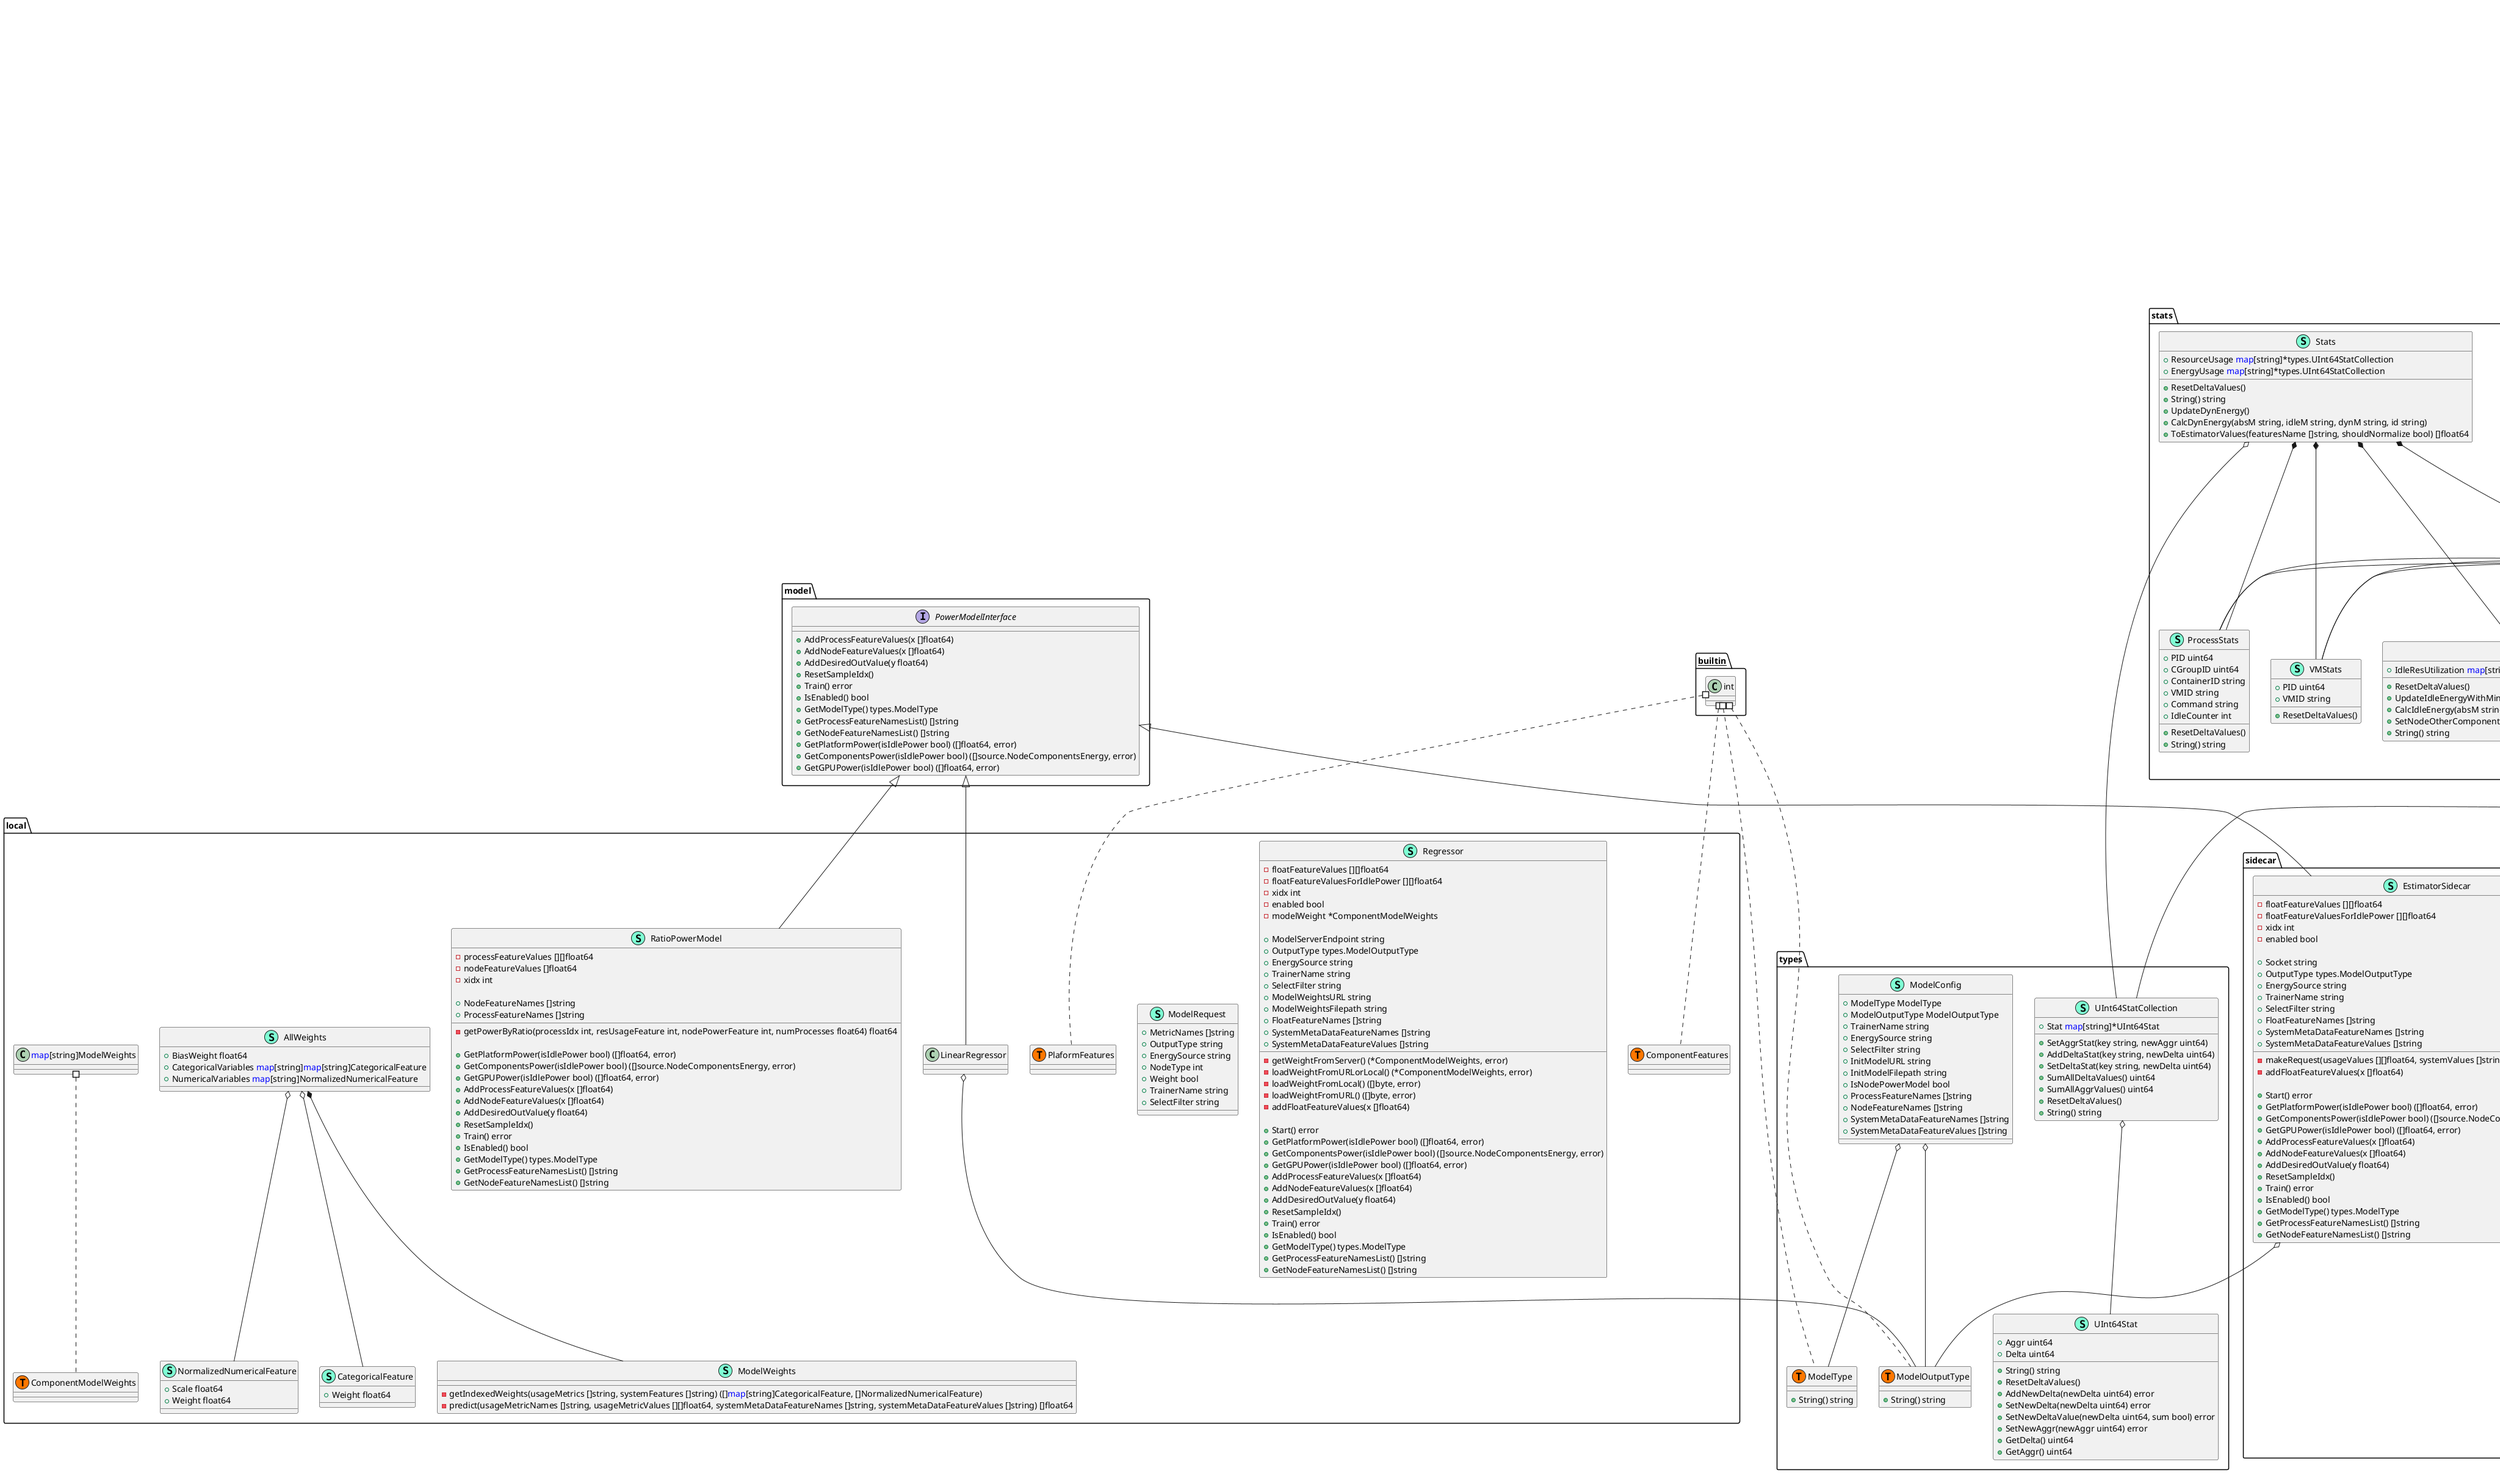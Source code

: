 @startuml
namespace attacher {
    class BccModuleTables << (S,Aquamarine) >> {
        + Module *bcc.Module
        + Table *bcc.Table
        + TableName string
        + CPUFreqTable *bcc.Table

    }
    class ProcessBPFMetrics << (S,Aquamarine) >> {
        + CGroupID uint64
        + ThreadPID uint64
        + PID uint64
        + ProcessRunTime uint64
        + TaskClockTime uint64
        + CPUCycles uint64
        + CPUInstr uint64
        + CacheMisses uint64
        + PageCacheHit uint64
        + VecNR []uint16
        + Command []byte

    }
    class perfCounter << (S,Aquamarine) >> {
        - enabled bool

        + EvType int
        + EvConfig int

    }
}


"attacher.BccModuleTables" o-- "bcc.Module"
"attacher.BccModuleTables" o-- "bcc.Table"

namespace bpf {
    class bpf.ProcessBPFMetrics << (T, #FF7700) >>  {
    }
    class "attacher.ProcessBPFMetrics" as attacherProcessBPFMetrics {
        'This class was created so that we can correctly have an alias pointing to this name. Since it contains dots that can break namespaces
    }
}



namespace bpfassets {
    class asset << (S,Aquamarine) >> {
        - bytes []byte
        - info os.FileInfo

    }
    class bindataFileInfo << (S,Aquamarine) >> {
        - name string
        - size int64
        - mode os.FileMode
        - modTime time.Time

        + Name() string
        + Size() int64
        + Mode() os.FileMode
        + ModTime() time.Time
        + IsDir() bool
        + Sys() <font color=blue>interface</font>{}

    }
    class bintree << (S,Aquamarine) >> {
        + Func <font color=blue>func</font>() (*asset, error)
        + Children <font color=blue>map</font>[string]*bintree

    }
}


"bpfassets.bintree" o-- "bpfassets.bintree"

namespace cgroup {
    interface CCgroupStatHandler  {
        + SetCGroupStat(containerID string, CgroupStatMap <font color=blue>map</font>[string]*types.UInt64StatCollection) error

    }
    class CCgroupV1StatManager << (S,Aquamarine) >> {
        - manager cgroups.Cgroup

        + SetCGroupStat(containerID string, cgroupStatMap <font color=blue>map</font>[string]*types.UInt64StatCollection) error

    }
    class CCgroupV2StatManager << (S,Aquamarine) >> {
        - manager cgroups.Manager

        + SetCGroupStat(containerID string, cgroupStatMap <font color=blue>map</font>[string]*types.UInt64StatCollection) error

    }
    class ContainerInfo << (S,Aquamarine) >> {
        + ContainerID string
        + ContainerName string
        + PodName string
        + Namespace string

    }
}

"cgroup.CCgroupStatHandler" <|-- "cgroup.CCgroupV1StatManager"
"cgroup.CCgroupStatHandler" <|-- "cgroup.CCgroupV2StatManager"


namespace collector {
    class Collector << (S,Aquamarine) >> {
        + NodeStats stats.NodeStats
        + ProcessStats <font color=blue>map</font>[uint64]*stats.ProcessStats
        + ContainerStats <font color=blue>map</font>[string]*stats.ContainerStats
        + VMStats <font color=blue>map</font>[string]*stats.VMStats

        - resetDeltaValue() 
        - updateResourceUtilizationMetrics() 
        - updateNodeAvgCPUFrequencyFromEBPF() 
        - updateNodeResourceUtilizationMetrics(wg *sync.WaitGroup) 
        - updateProcessResourceUtilizationMetrics(wg *sync.WaitGroup) 
        - updateContainerResourceUtilizationMetrics() 
        - handleIdlingProcess(pStat *stats.ProcessStats) 
        - handleInactiveContainers(foundContainer <font color=blue>map</font>[string]bool) 
        - handleInactiveVM(foundVM <font color=blue>map</font>[string]bool) 
        - printDebugMetrics() 
        - createContainerStatsIfNotExist(containerID string, cGroupID uint64, pid uint64, withCGroupID bool) 

        + Initialize() error
        + Destroy() 
        + Update() 
        + UpdateEnergyUtilizationMetrics() 
        + UpdateNodeEnergyUtilizationMetrics() 
        + UpdateProcessEnergyUtilizationMetrics() 
        + AggregateProcessResourceUtilizationMetrics() 
        + AggregateProcessEnergyUtilizationMetrics() 

    }
}


"collector.Collector" o-- "stats.ContainerStats"
"collector.Collector" o-- "stats.NodeStats"
"collector.Collector" o-- "stats.ProcessStats"
"collector.Collector" o-- "stats.VMStats"

namespace components {
    interface powerInterface  {
        + GetName() string
        + GetAbsEnergyFromDram() (uint64, error)
        + GetAbsEnergyFromCore() (uint64, error)
        + GetAbsEnergyFromUncore() (uint64, error)
        + GetAbsEnergyFromPackage() (uint64, error)
        + GetAbsEnergyFromNodeComponents() <font color=blue>map</font>[int]source.NodeComponentsEnergy
        + StopPower() 
        + IsSystemCollectionSupported() bool

    }
}



namespace config {
    interface Client  {
        - getUnixName() (unix.Utsname, error)
        - getCgroupV2File() string

    }
    class config << (S,Aquamarine) >> {
        - getUnixName() (unix.Utsname, error)
        - getCgroupV2File() string

    }
}

"config.Client" <|-- "config.config"


namespace container {
    class collector << (S,Aquamarine) >> {
        - descriptions <font color=blue>map</font>[string]*prometheus.Desc
        - collectors <font color=blue>map</font>[string]metricfactory.PromMetric

        + ContainerStats <font color=blue>map</font>[string]*stats.ContainerStats
        + Mx *sync.Mutex

        - initMetrics() 
        - collectTotalEnergyMetrics(ch <font color=blue>chan</font> prometheus.Metric, container *stats.ContainerStats) 

        + Describe(ch <font color=blue>chan</font> *prometheus.Desc) 
        + Collect(ch <font color=blue>chan</font> prometheus.Metric) 

    }
}


"container.collector" o-- "stats.ContainerStats"
"container.collector" o-- "sync.Mutex"

namespace gpu {
    interface acceleratorInterface  {
        + GetName() string
        + Init() error
        + Shutdown() bool
        + GetGpus() []<font color=blue>interface</font>{}
        + GetAbsEnergyFromGPU() []uint32
        + GetProcessResourceUtilizationPerDevice(device <font color=blue>interface</font>{}, since time.Duration) (<font color=blue>map</font>[uint32]source.ProcessUtilizationSample, error)
        + IsGPUCollectionSupported() bool
        + SetGPUCollectionSupported( bool) 

    }
}



namespace kubelet {
    class KubeletPodLister << (S,Aquamarine) >> {
        + ListPods() (*[]v1.Pod, error)

    }
}



namespace kubernetes {
    class ObjListWatcher << (S,Aquamarine) >> {
        - k8sCli *kubernetes.Clientset
        - informer cache.SharedInformer
        - stopChannel <font color=blue>chan</font> <font color=blue>struct</font>{}

        + Mx *sync.Mutex
        + ResourceKind string
        + ContainerStats *<font color=blue>map</font>[string]*stats.ContainerStats

        - handleUpdate(oldObj <font color=blue>interface</font>{}, newObj <font color=blue>interface</font>{}) 
        - handleAdd(obj <font color=blue>interface</font>{}) 
        - fillInfo(pod *v1.Pod, containers []v1.ContainerStatus) error
        - handleDeleted(obj <font color=blue>interface</font>{}) 
        - deleteInfo(containers []v1.ContainerStatus) 

        + Run() 
        + Stop() 

    }
}


"kubernetes.ObjListWatcher" o-- "stats.ContainerStats"
"kubernetes.ObjListWatcher" o-- "sync.Mutex"

namespace local {
    class AllWeights << (S,Aquamarine) >> {
        + BiasWeight float64
        + CategoricalVariables <font color=blue>map</font>[string]<font color=blue>map</font>[string]CategoricalFeature
        + NumericalVariables <font color=blue>map</font>[string]NormalizedNumericalFeature

    }
    class CategoricalFeature << (S,Aquamarine) >> {
        + Weight float64

    }
    class Regressor << (S,Aquamarine) >> {
        - floatFeatureValues [][]float64
        - floatFeatureValuesForIdlePower [][]float64
        - xidx int
        - enabled bool
        - modelWeight *ComponentModelWeights

        + ModelServerEndpoint string
        + OutputType types.ModelOutputType
        + EnergySource string
        + TrainerName string
        + SelectFilter string
        + ModelWeightsURL string
        + ModelWeightsFilepath string
        + FloatFeatureNames []string
        + SystemMetaDataFeatureNames []string
        + SystemMetaDataFeatureValues []string

        - getWeightFromServer() (*ComponentModelWeights, error)
        - loadWeightFromURLorLocal() (*ComponentModelWeights, error)
        - loadWeightFromLocal() ([]byte, error)
        - loadWeightFromURL() ([]byte, error)
        - addFloatFeatureValues(x []float64) 

        + Start() error
        + GetPlatformPower(isIdlePower bool) ([]float64, error)
        + GetComponentsPower(isIdlePower bool) ([]source.NodeComponentsEnergy, error)
        + GetGPUPower(isIdlePower bool) ([]float64, error)
        + AddProcessFeatureValues(x []float64) 
        + AddNodeFeatureValues(x []float64) 
        + AddDesiredOutValue(y float64) 
        + ResetSampleIdx() 
        + Train() error
        + IsEnabled() bool
        + GetModelType() types.ModelType
        + GetProcessFeatureNamesList() []string
        + GetNodeFeatureNamesList() []string

    }
    class ModelRequest << (S,Aquamarine) >> {
        + MetricNames []string
        + OutputType string
        + EnergySource string
        + NodeType int
        + Weight bool
        + TrainerName string
        + SelectFilter string

    }
    class ModelWeights << (S,Aquamarine) >> {
        - getIndexedWeights(usageMetrics []string, systemFeatures []string) ([]<font color=blue>map</font>[string]CategoricalFeature, []NormalizedNumericalFeature)
        - predict(usageMetricNames []string, usageMetricValues [][]float64, systemMetaDataFeatureNames []string, systemMetaDataFeatureValues []string) []float64

    }
    class NormalizedNumericalFeature << (S,Aquamarine) >> {
        + Scale float64
        + Weight float64

    }
    class RatioPowerModel << (S,Aquamarine) >> {
        - processFeatureValues [][]float64
        - nodeFeatureValues []float64
        - xidx int

        + NodeFeatureNames []string
        + ProcessFeatureNames []string

        - getPowerByRatio(processIdx int, resUsageFeature int, nodePowerFeature int, numProcesses float64) float64

        + GetPlatformPower(isIdlePower bool) ([]float64, error)
        + GetComponentsPower(isIdlePower bool) ([]source.NodeComponentsEnergy, error)
        + GetGPUPower(isIdlePower bool) ([]float64, error)
        + AddProcessFeatureValues(x []float64) 
        + AddNodeFeatureValues(x []float64) 
        + AddDesiredOutValue(y float64) 
        + ResetSampleIdx() 
        + Train() error
        + IsEnabled() bool
        + GetModelType() types.ModelType
        + GetProcessFeatureNamesList() []string
        + GetNodeFeatureNamesList() []string

    }
    class local.ComponentFeatures << (T, #FF7700) >>  {
    }
    class local.ComponentModelWeights << (T, #FF7700) >>  {
    }
    class local.PlaformFeatures << (T, #FF7700) >>  {
    }
}
"local.AllWeights" *-- "local.ModelWeights"

"model.PowerModelInterface" <|-- "local.LinearRegressor"
"model.PowerModelInterface" <|-- "local.RatioPowerModel"

"local.AllWeights" o-- "local.CategoricalFeature"
"local.AllWeights" o-- "local.NormalizedNumericalFeature"
"local.LinearRegressor" o-- "types.ModelOutputType"

namespace manager {
    class CollectorManager << (S,Aquamarine) >> {
        + StatsCollector *collector.Collector
        + PrometheusCollector *metrics.PrometheusExporter
        + Watcher *kubernetes.ObjListWatcher

        + Start() error

    }
}


"manager.CollectorManager" o-- "collector.Collector"
"manager.CollectorManager" o-- "kubernetes.ObjListWatcher"
"manager.CollectorManager" o-- "metrics.PrometheusExporter"

namespace metricfactory {
    interface PromMetric  {
        + Desc() *prometheus.Desc
        + MustMetric(value float64, labelValues ...string) prometheus.Metric

    }
    class bpfGauge << (S,Aquamarine) >> {
        - desc *prometheus.Desc

        + Desc() *prometheus.Desc
        + MustMetric(value float64, labelValues ...string) prometheus.Metric

    }
    class promCounter << (S,Aquamarine) >> {
        - desc *prometheus.Desc

        + Desc() *prometheus.Desc
        + MustMetric(value float64, labelValues ...string) prometheus.Metric

    }
}

"metricfactory.PromMetric" <|-- "metricfactory.bpfGauge"
"metricfactory.PromMetric" <|-- "metricfactory.promCounter"


namespace metrics {
    class PrometheusExporter << (S,Aquamarine) >> {
        + ProcessStatsCollector prometheus.Collector
        + ContainerStatsCollector prometheus.Collector
        + VMStatsCollector prometheus.Collector
        + NodeStatsCollector prometheus.Collector
        + Mx sync.Mutex

        + NewProcessCollector(processMetrics <font color=blue>map</font>[uint64]*stats.ProcessStats) 
        + NewContainerCollector(containerMetrics <font color=blue>map</font>[string]*stats.ContainerStats) 
        + NewVMCollector(vmMetrics <font color=blue>map</font>[string]*stats.VMStats) 
        + NewNodeCollector(nodeMetrics *stats.NodeStats) 
        + RegisterMetrics() *prometheus.Registry

    }
}


"metrics.PrometheusExporter" o-- "prometheus.Collector"
"metrics.PrometheusExporter" o-- "sync.Mutex"

namespace model {
    interface PowerModelInterface  {
        + AddProcessFeatureValues(x []float64) 
        + AddNodeFeatureValues(x []float64) 
        + AddDesiredOutValue(y float64) 
        + ResetSampleIdx() 
        + Train() error
        + IsEnabled() bool
        + GetModelType() types.ModelType
        + GetProcessFeatureNamesList() []string
        + GetNodeFeatureNamesList() []string
        + GetPlatformPower(isIdlePower bool) ([]float64, error)
        + GetComponentsPower(isIdlePower bool) ([]source.NodeComponentsEnergy, error)
        + GetGPUPower(isIdlePower bool) ([]float64, error)

    }
}



namespace node {
    class collector << (S,Aquamarine) >> {
        - descriptions <font color=blue>map</font>[string]*prometheus.Desc
        - collectors <font color=blue>map</font>[string]metricfactory.PromMetric

        + NodeStats *stats.NodeStats
        + Mx *sync.Mutex

        - initMetrics() 

        + Describe(ch <font color=blue>chan</font> *prometheus.Desc) 
        + Collect(ch <font color=blue>chan</font> prometheus.Metric) 

    }
}


"node.collector" o-- "stats.NodeStats"
"node.collector" o-- "sync.Mutex"

namespace nodecred {
    interface NodeCredInterface  {
        + GetNodeCredByNodeName(nodeName string, target string) (<font color=blue>map</font>[string]string, error)
        + IsSupported(info <font color=blue>map</font>[string]string) bool

    }
    class csvNodeCred << (S,Aquamarine) >> {
        + GetNodeCredByNodeName(nodeName string, target string) (<font color=blue>map</font>[string]string, error)
        + IsSupported(info <font color=blue>map</font>[string]string) bool

    }
}

"nodecred.NodeCredInterface" <|-- "nodecred.csvNodeCred"


namespace platform {
    class dummy << (S,Aquamarine) >> {
        + GetName() string
        + IsSystemCollectionSupported() bool
        + StopPower() 
        + GetAbsEnergyFromPlatform() (<font color=blue>map</font>[string]float64, error)

    }
    interface powerInterface  {
        + GetName() string
        + GetAbsEnergyFromPlatform() (<font color=blue>map</font>[string]float64, error)
        + StopPower() 
        + IsSystemCollectionSupported() bool

    }
}

"platform.powerInterface" <|-- "platform.dummy"


namespace process {
    class collector << (S,Aquamarine) >> {
        - descriptions <font color=blue>map</font>[string]*prometheus.Desc
        - collectors <font color=blue>map</font>[string]metricfactory.PromMetric

        + ProcessStats <font color=blue>map</font>[uint64]*stats.ProcessStats
        + Mx *sync.Mutex

        - initMetrics() 

        + Describe(ch <font color=blue>chan</font> *prometheus.Desc) 
        + Collect(ch <font color=blue>chan</font> prometheus.Metric) 

    }
}


"process.collector" o-- "stats.ProcessStats"
"process.collector" o-- "sync.Mutex"

namespace qat {
    interface qatInterface  {
        + Init() error
        + Shutdown() bool
        + GetQATs() <font color=blue>map</font>[string]<font color=blue>interface</font>{}
        + GetQATUtilization(device <font color=blue>map</font>[string]<font color=blue>interface</font>{}) (<font color=blue>map</font>[string]source.DeviceUtilizationSample, error)
        + IsQATCollectionSupported() bool
        + SetQATCollectionSupported( bool) 

    }
}



namespace sidecar {
    class ComponentPowerResponse << (S,Aquamarine) >> {
        + Powers <font color=blue>map</font>[string][]float64
        + Message string

    }
    class EstimatorSidecar << (S,Aquamarine) >> {
        - floatFeatureValues [][]float64
        - floatFeatureValuesForIdlePower [][]float64
        - xidx int
        - enabled bool

        + Socket string
        + OutputType types.ModelOutputType
        + EnergySource string
        + TrainerName string
        + SelectFilter string
        + FloatFeatureNames []string
        + SystemMetaDataFeatureNames []string
        + SystemMetaDataFeatureValues []string

        - makeRequest(usageValues [][]float64, systemValues []string) (<font color=blue>interface</font>{}, error)
        - addFloatFeatureValues(x []float64) 

        + Start() error
        + GetPlatformPower(isIdlePower bool) ([]float64, error)
        + GetComponentsPower(isIdlePower bool) ([]source.NodeComponentsEnergy, error)
        + GetGPUPower(isIdlePower bool) ([]float64, error)
        + AddProcessFeatureValues(x []float64) 
        + AddNodeFeatureValues(x []float64) 
        + AddDesiredOutValue(y float64) 
        + ResetSampleIdx() 
        + Train() error
        + IsEnabled() bool
        + GetModelType() types.ModelType
        + GetProcessFeatureNamesList() []string
        + GetNodeFeatureNamesList() []string

    }
    class PlatformPowerResponse << (S,Aquamarine) >> {
        + Powers []float64
        + Message string

    }
    class PowerRequest << (S,Aquamarine) >> {
        + FloatFeatureNames []string
        + UsageValues [][]float64
        + OutputType string
        + EnergySource string
        + SystemMetaDataFeatureNames []string
        + SystemMetaDataFeatureValues []string
        + TrainerName string
        + SelectFilter string

    }
}

"model.PowerModelInterface" <|-- "sidecar.EstimatorSidecar"

"sidecar.EstimatorSidecar" o-- "types.ModelOutputType"

namespace source {
    class ACPI << (S,Aquamarine) >> {
        - powerPath string

        + CollectEnergy bool

        + GetName() string
        + StopPower() 
        + GetCPUCoreFrequency() <font color=blue>map</font>[int32]uint64
        + IsSystemCollectionSupported() bool
        + IsHWMONCollectionSupported() bool
        + GetAbsEnergyFromPlatform() (<font color=blue>map</font>[string]float64, error)

    }
    class Actions << (S,Aquamarine) >> {
        + PowerPowerSupplyReset PowerPowerSupplyReset

    }
    class ApmXgeneSysfs << (S,Aquamarine) >> {
        - currTime time.Time

        + GetName() string
        + IsSystemCollectionSupported() bool
        + GetAbsEnergyFromDram() (uint64, error)
        + GetAbsEnergyFromCore() (uint64, error)
        + GetAbsEnergyFromUncore() (uint64, error)
        + GetAbsEnergyFromPackage() (uint64, error)
        + GetAbsEnergyFromNodeComponents() <font color=blue>map</font>[int]NodeComponentsEnergy
        + StopPower() 

    }
    class DeviceUtilizationSample << (S,Aquamarine) >> {
        + SampleCnt uint64
        + PciTransCnt uint64
        + Latency uint64
        + BwIn uint64
        + BwOut uint64
        + CprUtil uint64
        + DcprUtil uint64
        + XltUtil uint64
        + CphUtil uint64
        + AthUtil uint64

    }
    class GPUDummy << (S,Aquamarine) >> {
        - collectionSupported bool

        + GetName() string
        + Init() error
        + Shutdown() bool
        + GetAbsEnergyFromGPU() []uint32
        + GetGpus() []<font color=blue>interface</font>{}
        + GetProcessResourceUtilizationPerDevice(device <font color=blue>interface</font>{}, since time.Duration) (<font color=blue>map</font>[uint32]ProcessUtilizationSample, error)
        + IsGPUCollectionSupported() bool
        + SetGPUCollectionSupported(supported bool) 

    }
    class GPUNvml << (S,Aquamarine) >> {
        - collectionSupported bool

        + GetName() string
        + Init() error
        + Shutdown() bool
        + GetGpus() []<font color=blue>interface</font>{}
        + GetAbsEnergyFromGPU() []uint32
        + GetProcessResourceUtilizationPerDevice(device <font color=blue>interface</font>{}, since time.Duration) (<font color=blue>map</font>[uint32]ProcessUtilizationSample, error)
        + IsGPUCollectionSupported() bool
        + SetGPUCollectionSupported(supported bool) 

    }
    class InputRanges << (S,Aquamarine) >> {
        + InputType string
        + MinimumVoltage int
        + MaximumVoltage int
        + OutputWattage int

    }
    class NodeComponentsEnergy << (S,Aquamarine) >> {
        + Core uint64
        + DRAM uint64
        + Uncore uint64
        + Pkg uint64

        + String() string

    }
    class PowerControl << (S,Aquamarine) >> {
        + OdataID string
        + MemberID string
        + Name string
        + PowerConsumedWatts int
        + PowerRequestedWatts int
        + PowerAvailableWatts int
        + PowerCapacityWatts int
        + PowerAllocatedWatts int
        + PowerMetrics PowerMetrics
        + PowerLimit PowerLimit
        + RelatedItem []RelatedItem
        + Status Status

    }
    class PowerDummy << (S,Aquamarine) >> {
        + GetName() string
        + IsSystemCollectionSupported() bool
        + StopPower() 
        + GetAbsEnergyFromDram() (uint64, error)
        + GetAbsEnergyFromCore() (uint64, error)
        + GetAbsEnergyFromUncore() (uint64, error)
        + GetAbsEnergyFromPackage() (uint64, error)
        + GetAbsEnergyFromNodeComponents() <font color=blue>map</font>[int]NodeComponentsEnergy

    }
    class PowerEstimate << (S,Aquamarine) >> {
        + GetName() string
        + IsSystemCollectionSupported() bool
        + StopPower() 
        + GetAbsEnergyFromDram() (uint64, error)
        + GetAbsEnergyFromCore() (uint64, error)
        + GetAbsEnergyFromUncore() (uint64, error)
        + GetAbsEnergyFromPackage() (uint64, error)
        + GetAbsEnergyFromNodeComponents() <font color=blue>map</font>[int]NodeComponentsEnergy

    }
    class PowerEstimateData << (S,Aquamarine) >> {
        + Architecture string
        + MinWatts float64
        + MaxWatts float64
        + PerGBWatts float64

    }
    class PowerHMC << (S,Aquamarine) >> {
        + GetName() string
        + StopPower() 
        + IsSystemCollectionSupported() bool
        + GetAbsEnergyFromPlatform() (<font color=blue>map</font>[string]float64, error)

    }
    class PowerLimit << (S,Aquamarine) >> {
        + LimitInWatts int
        + LimitException string
        + CorrectionInMs int

    }
    class PowerMSR << (S,Aquamarine) >> {
        + GetName() string
        + IsSystemCollectionSupported() bool
        + GetAbsEnergyFromDram() (uint64, error)
        + GetAbsEnergyFromCore() (uint64, error)
        + GetAbsEnergyFromUncore() (uint64, error)
        + GetAbsEnergyFromPackage() (uint64, error)
        + GetAbsEnergyFromNodeComponents() <font color=blue>map</font>[int]NodeComponentsEnergy
        + StopPower() 

    }
    class PowerMetrics << (S,Aquamarine) >> {
        + IntervalInMin int
        + MinConsumedWatts int
        + MaxConsumedWatts int
        + AverageConsumedWatts int

    }
    class PowerPowerSupplyReset << (S,Aquamarine) >> {
        + Target string

    }
    class PowerSupplies << (S,Aquamarine) >> {
        + OdataID string
        + MemberID string
        + Name string
        + Status Status
        + PowerSupplyType string
        + LineInputVoltageType string
        + LineInputVoltage int
        + PowerCapacityWatts int
        + LastPowerOutputWatts int
        + Model string
        + Manufacturer string
        + FirmwareVersion string
        + SerialNumber string
        + PartNumber string
        + SparePartNumber string
        + InputRanges []InputRanges
        + RelatedItem []RelatedItem

    }
    class PowerSysfs << (S,Aquamarine) >> {
        + GetName() string
        + IsSystemCollectionSupported() bool
        + GetAbsEnergyFromDram() (uint64, error)
        + GetAbsEnergyFromCore() (uint64, error)
        + GetAbsEnergyFromUncore() (uint64, error)
        + GetAbsEnergyFromPackage() (uint64, error)
        + GetAbsEnergyFromNodeComponents() <font color=blue>map</font>[int]NodeComponentsEnergy
        + StopPower() 
        + GetMaxEnergyRangeFromDram() (uint64, error)
        + GetMaxEnergyRangeFromCore() (uint64, error)
        + GetMaxEnergyRangeFromUncore() (uint64, error)
        + GetMaxEnergyRangeFromPackage() (uint64, error)

    }
    class ProcessUtilizationSample << (S,Aquamarine) >> {
        + Pid uint32
        + TimeStamp uint64
        + SmUtil uint32
        + MemUtil uint32
        + EncUtil uint32
        + DecUtil uint32

    }
    class QATTelemetry << (S,Aquamarine) >> {
        - collectionSupported bool

        + GetName() string
        + Init() error
        + GetQATUtilization(devices <font color=blue>map</font>[string]<font color=blue>interface</font>{}) (<font color=blue>map</font>[string]DeviceUtilizationSample, error)
        + Shutdown() bool
        + GetQATs() <font color=blue>map</font>[string]<font color=blue>interface</font>{}
        + IsQATCollectionSupported() bool
        + SetQATCollectionSupported(supported bool) 

    }
    class RedFishClient << (S,Aquamarine) >> {
        - accessInfo RedfishAccessInfo
        - systems []*RedfishSystemPowerResult
        - ticker *time.Ticker
        - probeInterval time.Duration
        - mutex sync.Mutex

        + GetName() string
        + IsSystemCollectionSupported() bool
        + GetAbsEnergyFromPlatform() (<font color=blue>map</font>[string]float64, error)
        + StopPower() 

    }
    class RedfishAccessInfo << (S,Aquamarine) >> {
        + Username string
        + Password string
        + Host string

    }
    class RedfishPowerModel << (S,Aquamarine) >> {
        + OdataType string
        + ID string
        + Name string
        + PowerControl []PowerControl
        + Voltages []Voltages
        + PowerSupplies []PowerSupplies
        + Actions Actions
        + OdataID string

    }
    class RedfishSystemModel << (S,Aquamarine) >> {
        + OdataContext string
        + OdataID string
        + OdataType string
        + Description string
        + Members []<font color=blue>struct</font>{string}
        + MembersOdataCount int
        + Name string

    }
    class RedfishSystemPowerResult << (S,Aquamarine) >> {
        - system string
        - consumedWatts int
        - timestamp time.Time

    }
    class RelatedItem << (S,Aquamarine) >> {
        + OdataID string

    }
    class Status << (S,Aquamarine) >> {
        + State string
        + Health string

    }
    class Voltages << (S,Aquamarine) >> {
        + OdataID string
        + MemberID string
        + Name string
        + SensorNumber int
        + Status Status
        + ReadingVolts int
        + UpperThresholdNonCritical float64
        + UpperThresholdCritical int
        + UpperThresholdFatal int
        + LowerThresholdNonCritical float64
        + LowerThresholdCritical int
        + LowerThresholdFatal int
        + MinReadingRange int
        + MaxReadingRange int
        + PhysicalContext string
        + RelatedItem []RelatedItem

    }
    class qatDevInfo << (S,Aquamarine) >> {
        - addr string
        - datafile *os.File

    }
}

"platform.powerInterface" <|-- "source.ACPI"
"components.powerInterface" <|-- "source.ApmXgeneSysfs"
"gpu.acceleratorInterface" <|-- "source.GPUDummy"
"gpu.acceleratorInterface" <|-- "source.GPUNvml"
"components.powerInterface" <|-- "source.PowerDummy"
"components.powerInterface" <|-- "source.PowerEstimate"
"platform.powerInterface" <|-- "source.PowerHMC"
"components.powerInterface" <|-- "source.PowerMSR"
"components.powerInterface" <|-- "source.PowerSysfs"
"qat.qatInterface" <|-- "source.QATTelemetry"
"platform.powerInterface" <|-- "source.RedFishClient"

"source.Actions" o-- "source.PowerPowerSupplyReset"
"source.PowerControl" o-- "source.PowerLimit"
"source.PowerControl" o-- "source.PowerMetrics"
"source.PowerControl" o-- "source.RelatedItem"
"source.PowerControl" o-- "source.Status"
"source.PowerSupplies" o-- "source.InputRanges"
"source.PowerSupplies" o-- "source.RelatedItem"
"source.PowerSupplies" o-- "source.Status"
"source.RedfishPowerModel" o-- "source.Actions"
"source.RedfishPowerModel" o-- "source.PowerControl"
"source.RedfishPowerModel" o-- "source.PowerSupplies"
"source.RedfishPowerModel" o-- "source.Voltages"
"source.Voltages" o-- "source.RelatedItem"
"source.Voltages" o-- "source.Status"

namespace stats {
    class CPUModelData << (S,Aquamarine) >> {
        + Core string
        + Uarch string
        + Family string
        + Model string
        + Stepping string

    }
    class CPUS << (S,Aquamarine) >> {
        - cpusInfo []CPUModelData

    }
    class ContainerStats << (S,Aquamarine) >> {
        + PIDS <font color=blue>map</font>[uint64]bool
        + ContainerID string
        + ContainerName string
        + PodName string
        + Namespace string
        + CgroupStatHandler cgroup.CCgroupStatHandler
        + CgroupStatMap <font color=blue>map</font>[string]*types.UInt64StatCollection

        + ResetDeltaValues() 
        + SetLatestProcess(pid uint64) 
        + String() string
        + UpdateCgroupMetrics() error

    }
    class NodeStats << (S,Aquamarine) >> {
        + IdleResUtilization <font color=blue>map</font>[string]uint64

        + ResetDeltaValues() 
        + UpdateIdleEnergyWithMinValue(isComponentsSystemCollectionSupported bool) 
        + CalcIdleEnergy(absM string, idleM string, resouceUtil string) 
        + SetNodeOtherComponentsEnergy() 
        + String() string

    }
    class ProcessStats << (S,Aquamarine) >> {
        + PID uint64
        + CGroupID uint64
        + ContainerID string
        + VMID string
        + Command string
        + IdleCounter int

        + ResetDeltaValues() 
        + String() string

    }
    class Stats << (S,Aquamarine) >> {
        + ResourceUsage <font color=blue>map</font>[string]*types.UInt64StatCollection
        + EnergyUsage <font color=blue>map</font>[string]*types.UInt64StatCollection

        + ResetDeltaValues() 
        + String() string
        + UpdateDynEnergy() 
        + CalcDynEnergy(absM string, idleM string, dynM string, id string) 
        + ToEstimatorValues(featuresName []string, shouldNormalize bool) []float64

    }
    class VMStats << (S,Aquamarine) >> {
        + PID uint64
        + VMID string

        + ResetDeltaValues() 

    }
}
"stats.Stats" *-- "stats.ContainerStats"
"stats.Stats" *-- "stats.NodeStats"
"stats.Stats" *-- "stats.ProcessStats"
"stats.Stats" *-- "stats.VMStats"


"stats.ContainerStats" o-- "cgroup.CCgroupStatHandler"
"stats.ContainerStats" o-- "types.UInt64StatCollection"
"stats.Stats" o-- "types.UInt64StatCollection"

namespace types {
    class ModelConfig << (S,Aquamarine) >> {
        + ModelType ModelType
        + ModelOutputType ModelOutputType
        + TrainerName string
        + EnergySource string
        + SelectFilter string
        + InitModelURL string
        + InitModelFilepath string
        + IsNodePowerModel bool
        + ProcessFeatureNames []string
        + NodeFeatureNames []string
        + SystemMetaDataFeatureNames []string
        + SystemMetaDataFeatureValues []string

    }
    class ModelOutputType << (S,Aquamarine) >> {
        + String() string

    }
    class ModelType << (S,Aquamarine) >> {
        + String() string

    }
    class UInt64Stat << (S,Aquamarine) >> {
        + Aggr uint64
        + Delta uint64

        + String() string
        + ResetDeltaValues() 
        + AddNewDelta(newDelta uint64) error
        + SetNewDelta(newDelta uint64) error
        + SetNewDeltaValue(newDelta uint64, sum bool) error
        + SetNewAggr(newAggr uint64) error
        + GetDelta() uint64
        + GetAggr() uint64

    }
    class UInt64StatCollection << (S,Aquamarine) >> {
        + Stat <font color=blue>map</font>[string]*UInt64Stat

        + SetAggrStat(key string, newAggr uint64) 
        + AddDeltaStat(key string, newDelta uint64) 
        + SetDeltaStat(key string, newDelta uint64) 
        + SumAllDeltaValues() uint64
        + SumAllAggrValues() uint64
        + ResetDeltaValues() 
        + String() string

    }
    class types.ModelOutputType << (T, #FF7700) >>  {
    }
    class types.ModelType << (T, #FF7700) >>  {
    }
}


"types.ModelConfig" o-- "types.ModelOutputType"
"types.ModelConfig" o-- "types.ModelType"
"types.UInt64StatCollection" o-- "types.UInt64Stat"

namespace virtualmachine {
    class collector << (S,Aquamarine) >> {
        - descriptions <font color=blue>map</font>[string]*prometheus.Desc
        - collectors <font color=blue>map</font>[string]metricfactory.PromMetric

        + VMStats <font color=blue>map</font>[string]*stats.VMStats
        + Mx *sync.Mutex

        - initMetrics() 

        + Describe(ch <font color=blue>chan</font> *prometheus.Desc) 
        + Collect(ch <font color=blue>chan</font> prometheus.Metric) 

    }
}


"virtualmachine.collector" o-- "stats.VMStats"
"virtualmachine.collector" o-- "sync.Mutex"

"__builtin__.int" #.. "local.ComponentFeatures"
"__builtin__.int" #.. "local.PlaformFeatures"
"__builtin__.int" #.. "types.ModelOutputType"
"__builtin__.int" #.. "types.ModelType"
"bpf.attacherProcessBPFMetrics" #.. "bpf.ProcessBPFMetrics"
"local.<font color=blue>map</font>[string]ModelWeights" #.. "local.ComponentModelWeights"
@enduml

